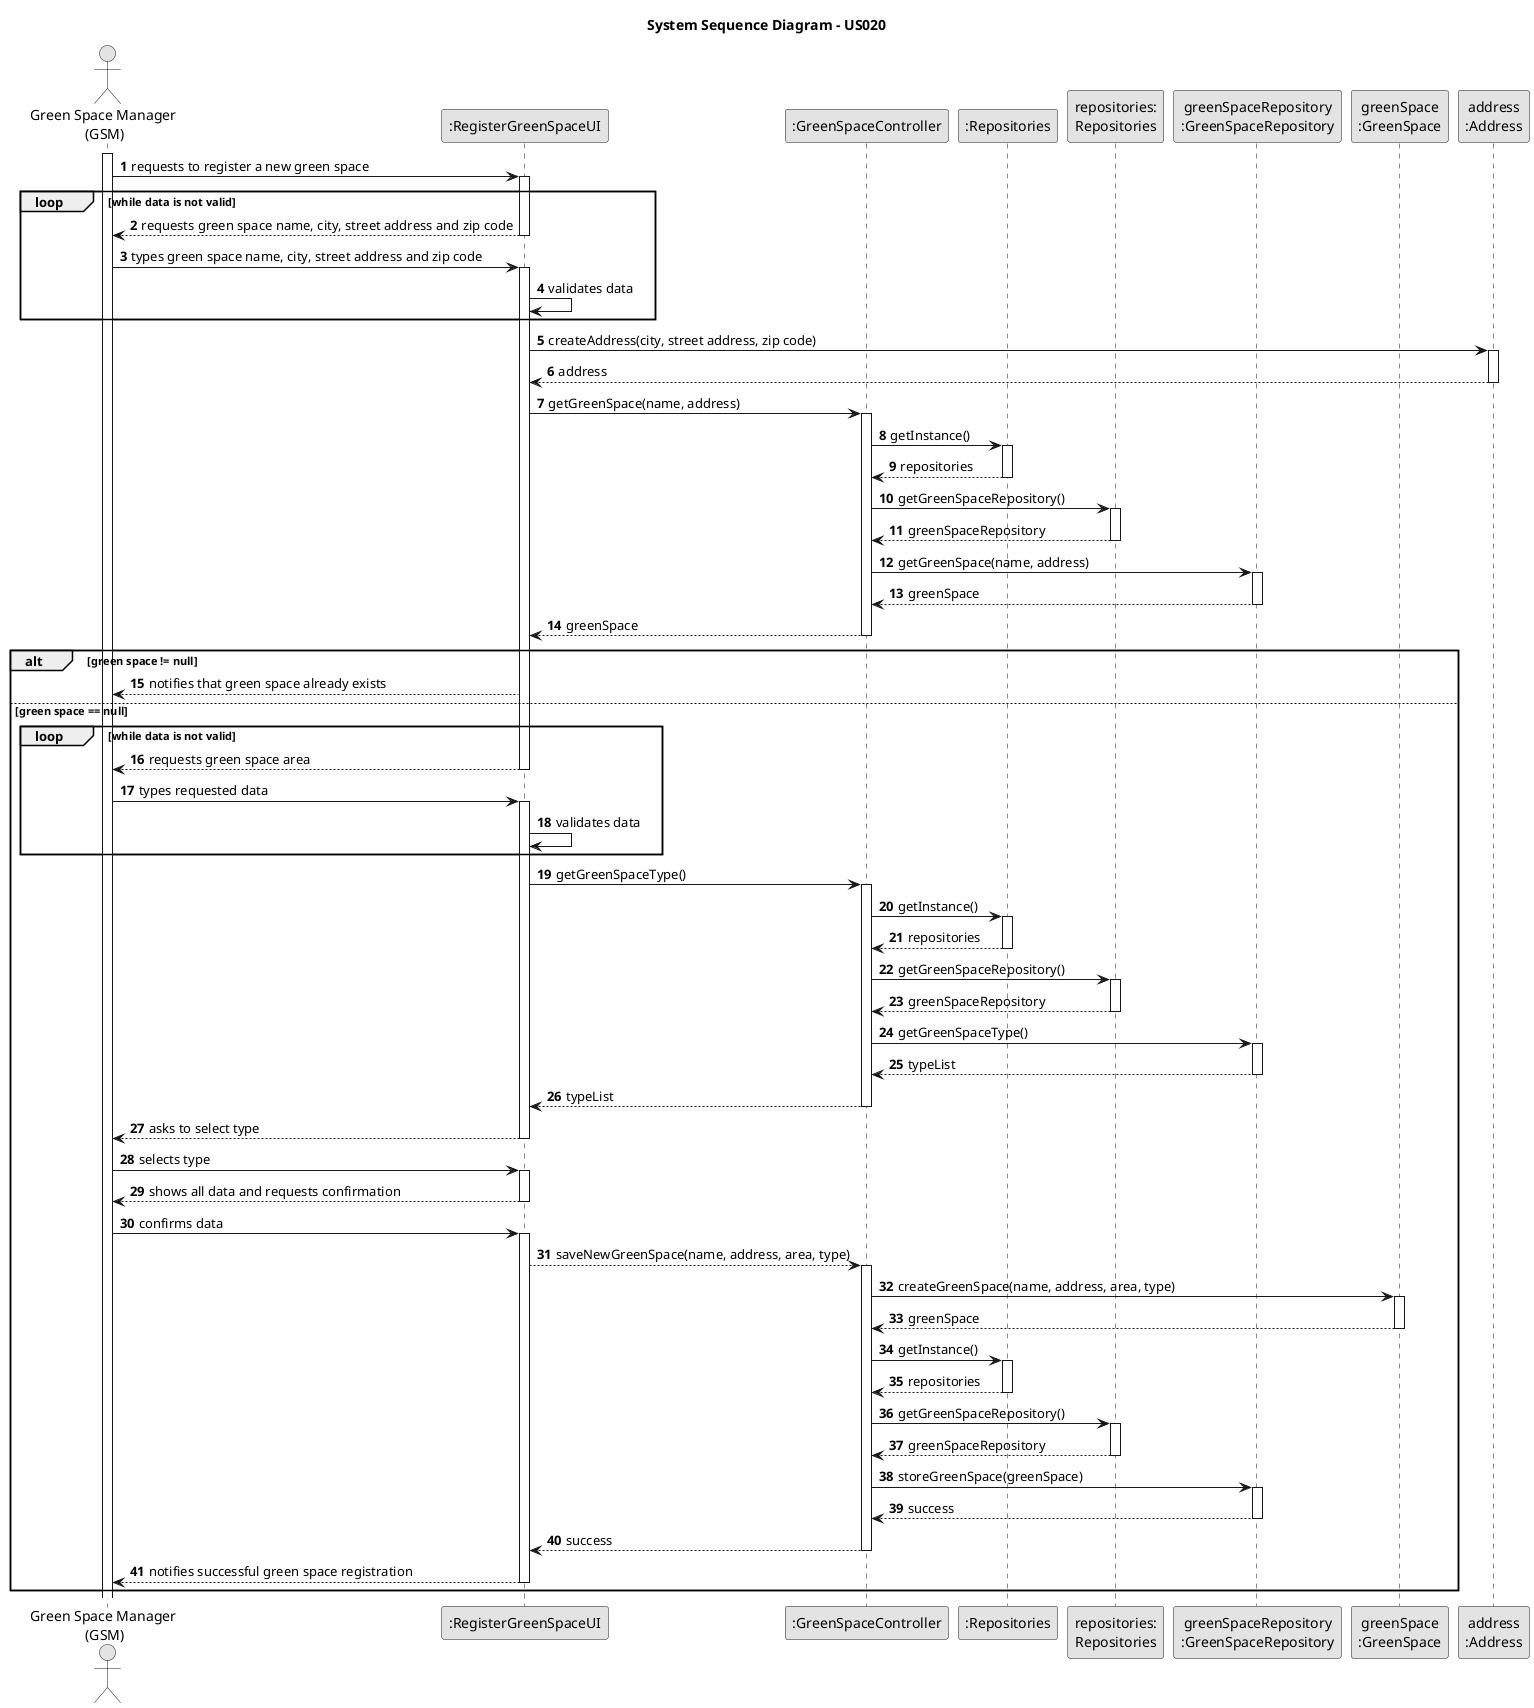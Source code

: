 @startuml
skinparam monochrome true
skinparam packageStyle rectangle
skinparam shadowing false

title System Sequence Diagram - US020

autonumber

actor "Green Space Manager \n(GSM)" as GRM
participant ":RegisterGreenSpaceUI" as UI
participant ":GreenSpaceController" as Controller
participant ":Repositories" as RepositorySingleton
participant "repositories:\nRepositories" as PLAT
participant "greenSpaceRepository\n:GreenSpaceRepository" as Repository
participant "greenSpace\n:GreenSpace" as GS
participant "address\n:Address" as Address
activate GRM

GRM -> UI : requests to register a new green space
activate UI
loop while data is not valid
UI --> GRM : requests green space name, city, street address and zip code
deactivate UI
GRM -> UI : types green space name, city, street address and zip code
activate UI
UI -> UI: validates data
end
UI -> Address : createAddress(city, street address, zip code)
activate Address
Address --> UI : address
deactivate Address
deactivate Controller
UI -> Controller: getGreenSpace(name, address)
activate Controller
Controller -> RepositorySingleton : getInstance()
                                        activate RepositorySingleton

                                            RepositorySingleton --> Controller: repositories
                                        deactivate RepositorySingleton

                                        Controller -> PLAT : getGreenSpaceRepository()
                                        activate PLAT

                                            PLAT --> Controller : greenSpaceRepository
                                        deactivate PLAT
Controller -> Repository: getGreenSpace(name, address)
activate Repository
Repository --> Controller: greenSpace
deactivate Repository
Controller --> UI: greenSpace
deactivate Controller
alt green space != null
    UI --> GRM : notifies that green space already exists
    else green space == null
    loop while data is not valid
    UI --> GRM : requests green space area

deactivate UI
    GRM -> UI : types requested data
    activate UI
    UI -> UI: validates data
    end
    UI -> Controller: getGreenSpaceType()
    activate Controller
    Controller -> RepositorySingleton : getInstance()
                                            activate RepositorySingleton

                                                RepositorySingleton --> Controller: repositories
                                            deactivate RepositorySingleton

                                            Controller -> PLAT : getGreenSpaceRepository()
                                            activate PLAT

                                                PLAT --> Controller : greenSpaceRepository
                                            deactivate PLAT
    Controller -> Repository: getGreenSpaceType()
    activate Repository
    Repository --> Controller: typeList
    deactivate Repository
    Controller --> UI: typeList
    deactivate Controller
    UI --> GRM : asks to select type
    deactivate UI
    GRM -> UI : selects type
    activate UI
    UI --> GRM : shows all data and requests confirmation
    deactivate UI
deactivate UI
    GRM -> UI : confirms data
    activate UI
    UI --> Controller: saveNewGreenSpace(name, address, area, type)
    activate Controller
    Controller -> GS: createGreenSpace(name, address, area, type)
    activate GS
   GS --> Controller :greenSpace
   deactivate GS
   Controller -> RepositorySingleton : getInstance()
                                               activate RepositorySingleton

                                                   RepositorySingleton --> Controller: repositories
                                               deactivate RepositorySingleton

                                               Controller -> PLAT : getGreenSpaceRepository()
                                               activate PLAT

                                                   PLAT --> Controller : greenSpaceRepository
                                               deactivate PLAT
   Controller -> Repository: storeGreenSpace(greenSpace)
   activate Repository
   Repository --> Controller: success
   deactivate Repository
   Controller --> UI : success
   deactivate Controller
    UI --> GRM: notifies successful green space registration
deactivate UI
end
@enduml